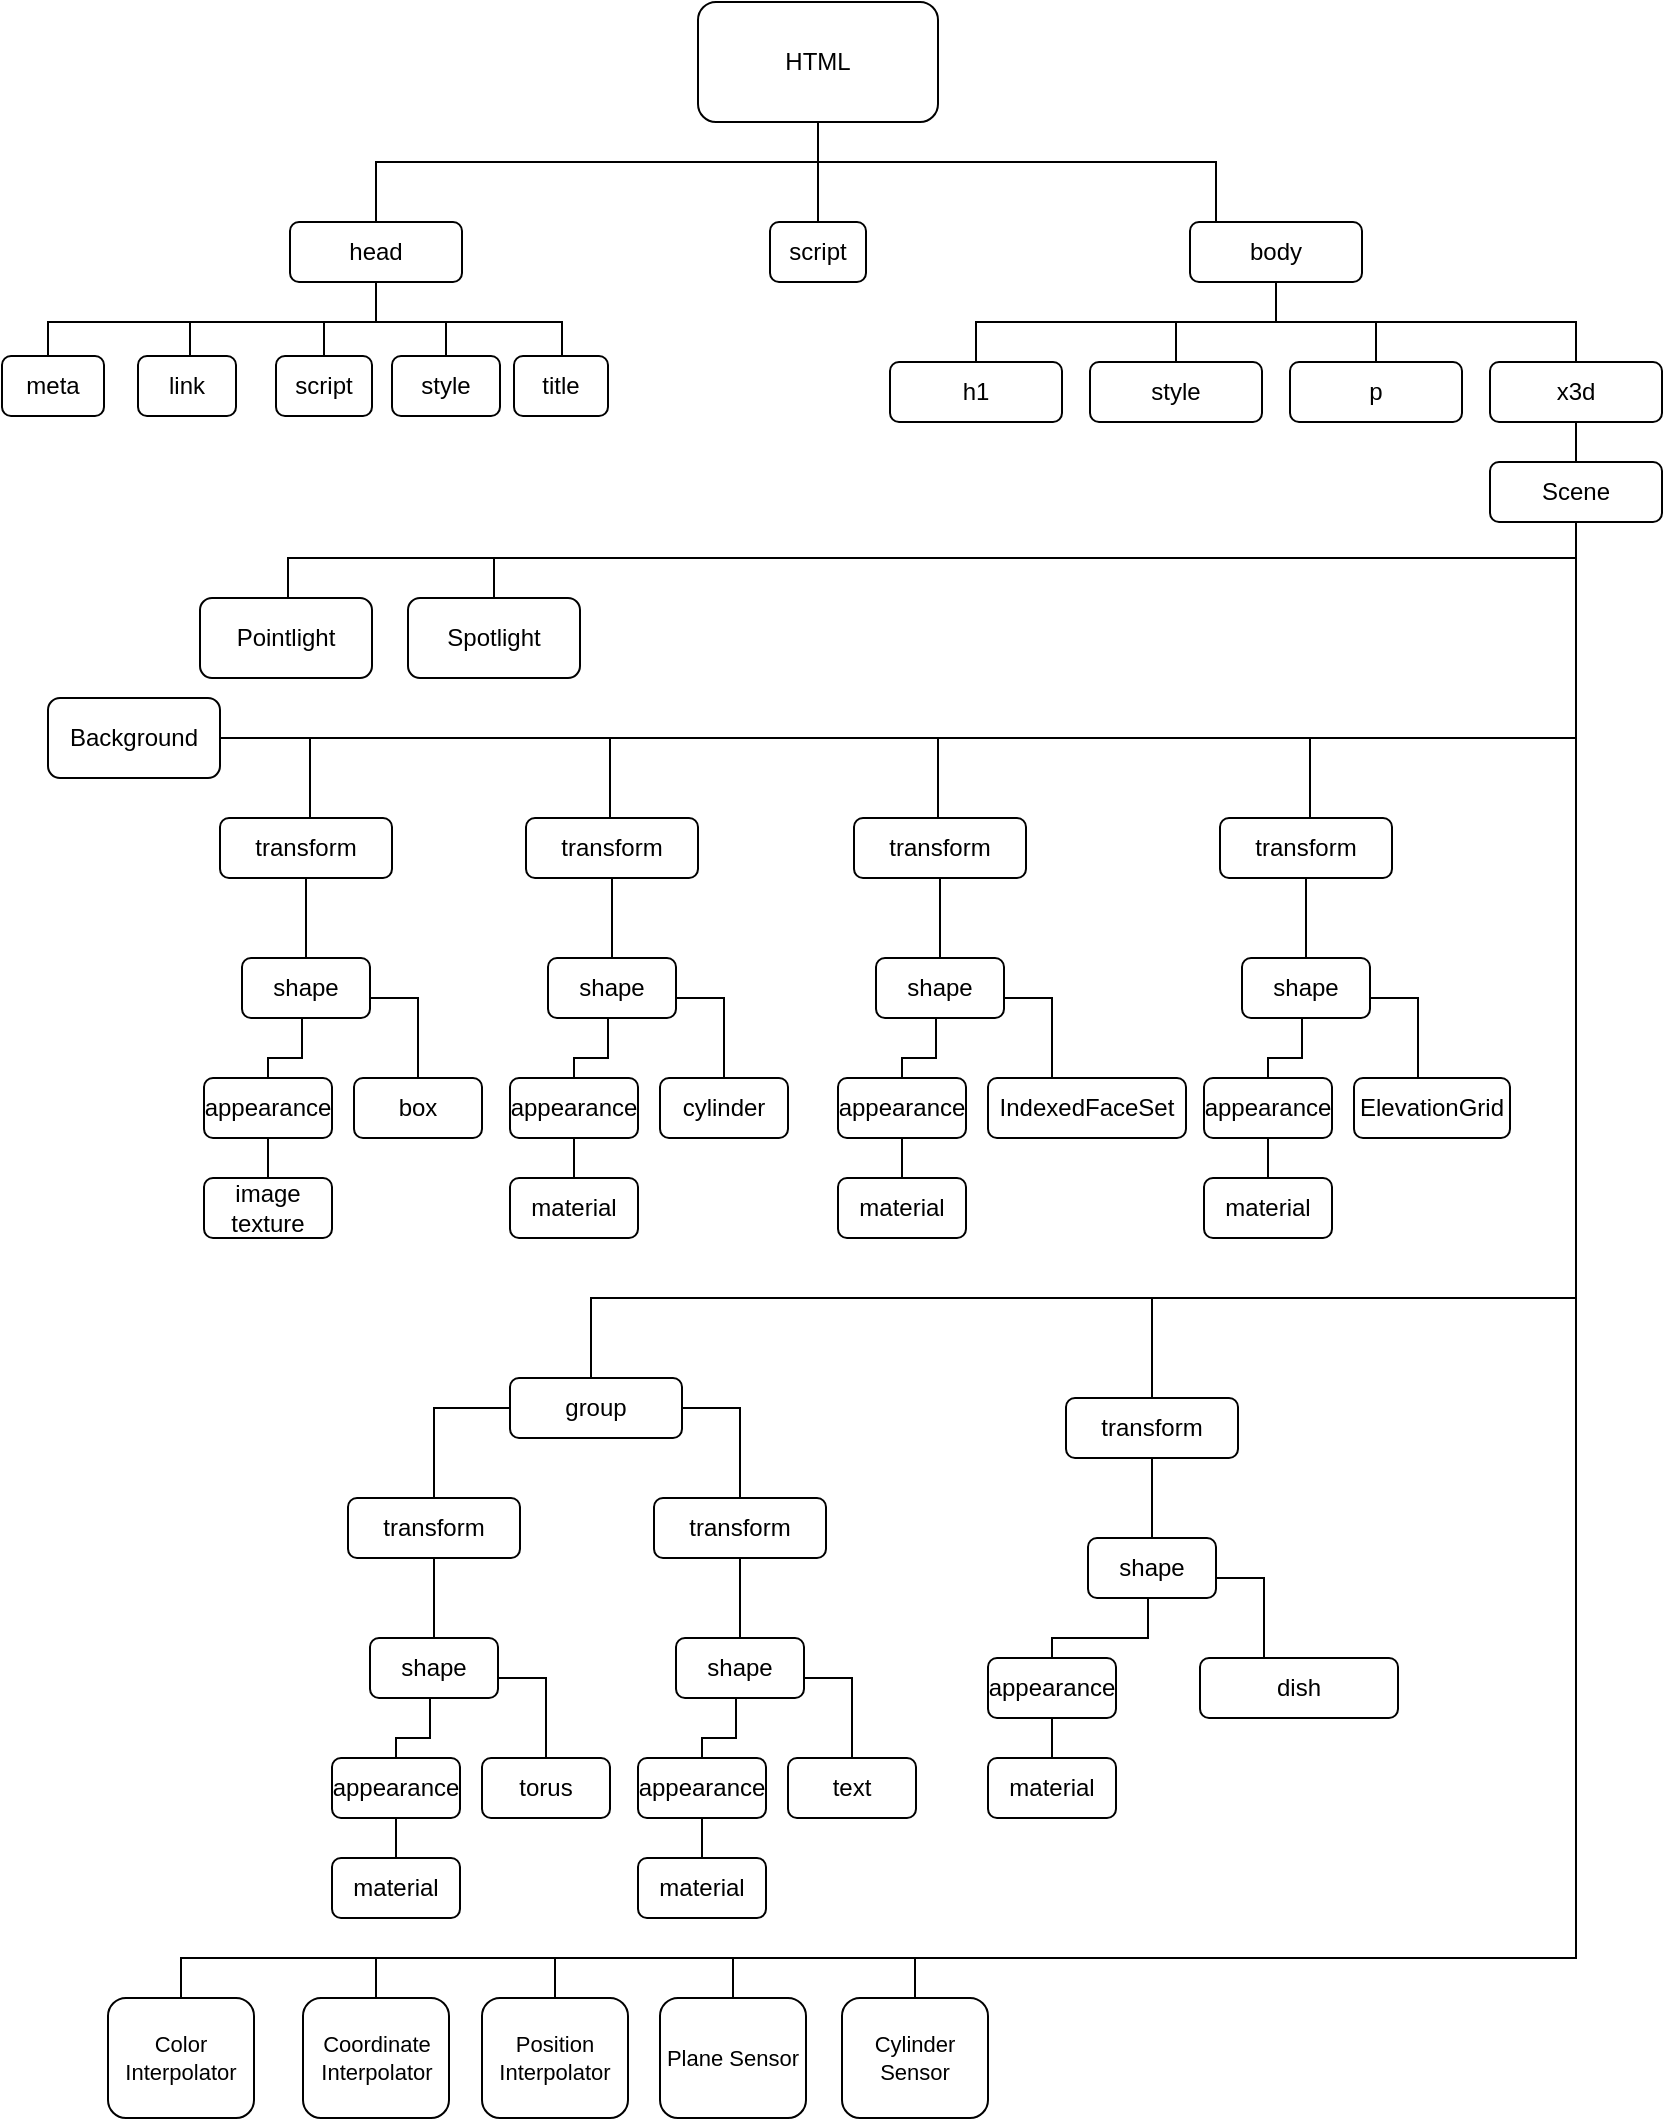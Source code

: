 <mxfile version="21.8.1" type="device">
  <diagram name="Страница — 1" id="6iuGtKcAUv6OEx3ff-Oz">
    <mxGraphModel dx="2080" dy="1888" grid="1" gridSize="10" guides="1" tooltips="1" connect="1" arrows="1" fold="1" page="1" pageScale="1" pageWidth="827" pageHeight="1169" math="0" shadow="0">
      <root>
        <mxCell id="0" />
        <mxCell id="1" parent="0" />
        <mxCell id="pSPw-QTGQI8KGN8gAAyq-17" style="edgeStyle=orthogonalEdgeStyle;rounded=0;orthogonalLoop=1;jettySize=auto;html=1;entryX=0.5;entryY=0;entryDx=0;entryDy=0;endArrow=none;endFill=0;" parent="1" source="pSPw-QTGQI8KGN8gAAyq-1" target="pSPw-QTGQI8KGN8gAAyq-5" edge="1">
          <mxGeometry relative="1" as="geometry">
            <Array as="points">
              <mxPoint x="405" y="-28" />
              <mxPoint x="184" y="-28" />
            </Array>
          </mxGeometry>
        </mxCell>
        <mxCell id="pSPw-QTGQI8KGN8gAAyq-19" style="edgeStyle=orthogonalEdgeStyle;rounded=0;orthogonalLoop=1;jettySize=auto;html=1;endArrow=none;endFill=0;" parent="1" source="pSPw-QTGQI8KGN8gAAyq-1" target="pSPw-QTGQI8KGN8gAAyq-6" edge="1">
          <mxGeometry relative="1" as="geometry">
            <Array as="points">
              <mxPoint x="405" y="-28" />
              <mxPoint x="604" y="-28" />
            </Array>
          </mxGeometry>
        </mxCell>
        <mxCell id="pSPw-QTGQI8KGN8gAAyq-1" value="HTML" style="rounded=1;whiteSpace=wrap;html=1;" parent="1" vertex="1">
          <mxGeometry x="345" y="-108" width="120" height="60" as="geometry" />
        </mxCell>
        <mxCell id="L6Qv9vJODIxAby1nLslO-9" value="" style="edgeStyle=orthogonalEdgeStyle;shape=connector;rounded=0;orthogonalLoop=1;jettySize=auto;html=1;labelBackgroundColor=default;strokeColor=default;align=center;verticalAlign=middle;fontFamily=Helvetica;fontSize=11;fontColor=default;endArrow=none;endFill=0;" edge="1" parent="1" source="pSPw-QTGQI8KGN8gAAyq-3" target="pSPw-QTGQI8KGN8gAAyq-5">
          <mxGeometry relative="1" as="geometry">
            <Array as="points">
              <mxPoint x="219" y="52" />
              <mxPoint x="184" y="52" />
            </Array>
          </mxGeometry>
        </mxCell>
        <mxCell id="pSPw-QTGQI8KGN8gAAyq-3" value="style" style="rounded=1;whiteSpace=wrap;html=1;" parent="1" vertex="1">
          <mxGeometry x="192" y="69" width="54" height="30" as="geometry" />
        </mxCell>
        <mxCell id="pSPw-QTGQI8KGN8gAAyq-20" style="edgeStyle=orthogonalEdgeStyle;rounded=0;orthogonalLoop=1;jettySize=auto;html=1;entryX=0.5;entryY=0;entryDx=0;entryDy=0;strokeColor=default;endArrow=none;endFill=0;" parent="1" source="pSPw-QTGQI8KGN8gAAyq-5" target="pSPw-QTGQI8KGN8gAAyq-7" edge="1">
          <mxGeometry relative="1" as="geometry">
            <Array as="points">
              <mxPoint x="184" y="52" />
              <mxPoint x="20" y="52" />
              <mxPoint x="20" y="69" />
            </Array>
          </mxGeometry>
        </mxCell>
        <mxCell id="pSPw-QTGQI8KGN8gAAyq-22" style="edgeStyle=orthogonalEdgeStyle;rounded=0;orthogonalLoop=1;jettySize=auto;html=1;entryX=0.5;entryY=0;entryDx=0;entryDy=0;endArrow=none;endFill=0;" parent="1" source="pSPw-QTGQI8KGN8gAAyq-5" target="pSPw-QTGQI8KGN8gAAyq-9" edge="1">
          <mxGeometry relative="1" as="geometry">
            <Array as="points">
              <mxPoint x="184" y="52" />
              <mxPoint x="158" y="52" />
            </Array>
          </mxGeometry>
        </mxCell>
        <mxCell id="pSPw-QTGQI8KGN8gAAyq-24" style="edgeStyle=orthogonalEdgeStyle;rounded=0;orthogonalLoop=1;jettySize=auto;html=1;endArrow=none;endFill=0;" parent="1" source="pSPw-QTGQI8KGN8gAAyq-5" target="pSPw-QTGQI8KGN8gAAyq-10" edge="1">
          <mxGeometry relative="1" as="geometry">
            <Array as="points">
              <mxPoint x="184" y="52" />
              <mxPoint x="277" y="52" />
            </Array>
          </mxGeometry>
        </mxCell>
        <mxCell id="pSPw-QTGQI8KGN8gAAyq-5" value="head" style="rounded=1;whiteSpace=wrap;html=1;" parent="1" vertex="1">
          <mxGeometry x="141" y="2" width="86" height="30" as="geometry" />
        </mxCell>
        <mxCell id="pSPw-QTGQI8KGN8gAAyq-27" style="edgeStyle=orthogonalEdgeStyle;rounded=0;orthogonalLoop=1;jettySize=auto;html=1;entryX=0.5;entryY=0;entryDx=0;entryDy=0;endArrow=none;endFill=0;exitX=0.5;exitY=1;exitDx=0;exitDy=0;" parent="1" source="pSPw-QTGQI8KGN8gAAyq-6" target="pSPw-QTGQI8KGN8gAAyq-12" edge="1">
          <mxGeometry relative="1" as="geometry">
            <Array as="points">
              <mxPoint x="634" y="52" />
              <mxPoint x="484" y="52" />
            </Array>
          </mxGeometry>
        </mxCell>
        <mxCell id="pSPw-QTGQI8KGN8gAAyq-28" style="edgeStyle=orthogonalEdgeStyle;rounded=0;orthogonalLoop=1;jettySize=auto;html=1;entryX=0.5;entryY=0;entryDx=0;entryDy=0;endArrow=none;endFill=0;" parent="1" source="pSPw-QTGQI8KGN8gAAyq-6" target="pSPw-QTGQI8KGN8gAAyq-13" edge="1">
          <mxGeometry relative="1" as="geometry" />
        </mxCell>
        <mxCell id="pSPw-QTGQI8KGN8gAAyq-29" style="edgeStyle=orthogonalEdgeStyle;rounded=0;orthogonalLoop=1;jettySize=auto;html=1;entryX=0.5;entryY=0;entryDx=0;entryDy=0;endArrow=none;endFill=0;exitX=0.5;exitY=1;exitDx=0;exitDy=0;" parent="1" source="pSPw-QTGQI8KGN8gAAyq-6" target="pSPw-QTGQI8KGN8gAAyq-15" edge="1">
          <mxGeometry relative="1" as="geometry">
            <Array as="points">
              <mxPoint x="634" y="52" />
              <mxPoint x="784" y="52" />
            </Array>
          </mxGeometry>
        </mxCell>
        <mxCell id="pSPw-QTGQI8KGN8gAAyq-30" style="edgeStyle=orthogonalEdgeStyle;rounded=0;orthogonalLoop=1;jettySize=auto;html=1;entryX=0.5;entryY=0;entryDx=0;entryDy=0;endArrow=none;endFill=0;" parent="1" source="pSPw-QTGQI8KGN8gAAyq-6" target="pSPw-QTGQI8KGN8gAAyq-14" edge="1">
          <mxGeometry relative="1" as="geometry" />
        </mxCell>
        <mxCell id="pSPw-QTGQI8KGN8gAAyq-6" value="body" style="rounded=1;whiteSpace=wrap;html=1;" parent="1" vertex="1">
          <mxGeometry x="591" y="2" width="86" height="30" as="geometry" />
        </mxCell>
        <mxCell id="pSPw-QTGQI8KGN8gAAyq-7" value="meta" style="rounded=1;whiteSpace=wrap;html=1;" parent="1" vertex="1">
          <mxGeometry x="-3" y="69" width="51" height="30" as="geometry" />
        </mxCell>
        <mxCell id="pSPw-QTGQI8KGN8gAAyq-8" value="link" style="rounded=1;whiteSpace=wrap;html=1;" parent="1" vertex="1">
          <mxGeometry x="65" y="69" width="49" height="30" as="geometry" />
        </mxCell>
        <mxCell id="pSPw-QTGQI8KGN8gAAyq-9" value="script" style="rounded=1;whiteSpace=wrap;html=1;" parent="1" vertex="1">
          <mxGeometry x="134" y="69" width="48" height="30" as="geometry" />
        </mxCell>
        <mxCell id="pSPw-QTGQI8KGN8gAAyq-10" value="title" style="rounded=1;whiteSpace=wrap;html=1;" parent="1" vertex="1">
          <mxGeometry x="253" y="69" width="47" height="30" as="geometry" />
        </mxCell>
        <mxCell id="pSPw-QTGQI8KGN8gAAyq-12" value="h1" style="rounded=1;whiteSpace=wrap;html=1;" parent="1" vertex="1">
          <mxGeometry x="441" y="72" width="86" height="30" as="geometry" />
        </mxCell>
        <mxCell id="pSPw-QTGQI8KGN8gAAyq-13" value="style" style="rounded=1;whiteSpace=wrap;html=1;" parent="1" vertex="1">
          <mxGeometry x="541" y="72" width="86" height="30" as="geometry" />
        </mxCell>
        <mxCell id="pSPw-QTGQI8KGN8gAAyq-14" value="p" style="rounded=1;whiteSpace=wrap;html=1;" parent="1" vertex="1">
          <mxGeometry x="641" y="72" width="86" height="30" as="geometry" />
        </mxCell>
        <mxCell id="pSPw-QTGQI8KGN8gAAyq-111" value="" style="edgeStyle=orthogonalEdgeStyle;rounded=0;orthogonalLoop=1;jettySize=auto;html=1;endArrow=none;endFill=0;" parent="1" source="pSPw-QTGQI8KGN8gAAyq-15" target="pSPw-QTGQI8KGN8gAAyq-31" edge="1">
          <mxGeometry relative="1" as="geometry" />
        </mxCell>
        <mxCell id="pSPw-QTGQI8KGN8gAAyq-15" value="x3d" style="rounded=1;whiteSpace=wrap;html=1;" parent="1" vertex="1">
          <mxGeometry x="741" y="72" width="86" height="30" as="geometry" />
        </mxCell>
        <mxCell id="pSPw-QTGQI8KGN8gAAyq-32" style="edgeStyle=orthogonalEdgeStyle;rounded=0;orthogonalLoop=1;jettySize=auto;html=1;endArrow=none;endFill=0;" parent="1" edge="1">
          <mxGeometry relative="1" as="geometry">
            <mxPoint x="784" y="613" as="targetPoint" />
            <mxPoint x="784" y="150.97" as="sourcePoint" />
            <Array as="points">
              <mxPoint x="784" y="599" />
            </Array>
          </mxGeometry>
        </mxCell>
        <mxCell id="pSPw-QTGQI8KGN8gAAyq-35" style="edgeStyle=orthogonalEdgeStyle;rounded=0;orthogonalLoop=1;jettySize=auto;html=1;entryX=1;entryY=0.5;entryDx=0;entryDy=0;endArrow=none;endFill=0;" parent="1" target="pSPw-QTGQI8KGN8gAAyq-34" edge="1">
          <mxGeometry relative="1" as="geometry">
            <mxPoint x="126.0" y="320" as="targetPoint" />
            <mxPoint x="784" y="259" as="sourcePoint" />
            <Array as="points">
              <mxPoint x="106" y="260" />
            </Array>
          </mxGeometry>
        </mxCell>
        <mxCell id="L6Qv9vJODIxAby1nLslO-39" style="edgeStyle=orthogonalEdgeStyle;shape=connector;rounded=0;orthogonalLoop=1;jettySize=auto;html=1;labelBackgroundColor=default;strokeColor=default;align=center;verticalAlign=middle;fontFamily=Helvetica;fontSize=11;fontColor=default;endArrow=none;endFill=0;entryX=0.5;entryY=0;entryDx=0;entryDy=0;" edge="1" parent="1" source="pSPw-QTGQI8KGN8gAAyq-31" target="L6Qv9vJODIxAby1nLslO-36">
          <mxGeometry relative="1" as="geometry">
            <Array as="points">
              <mxPoint x="784" y="870" />
              <mxPoint x="87" y="870" />
            </Array>
          </mxGeometry>
        </mxCell>
        <mxCell id="pSPw-QTGQI8KGN8gAAyq-31" value="Scene" style="rounded=1;whiteSpace=wrap;html=1;" parent="1" vertex="1">
          <mxGeometry x="741" y="122" width="86" height="30" as="geometry" />
        </mxCell>
        <mxCell id="pSPw-QTGQI8KGN8gAAyq-34" value="Background" style="rounded=1;whiteSpace=wrap;html=1;" parent="1" vertex="1">
          <mxGeometry x="20" y="240" width="86" height="40" as="geometry" />
        </mxCell>
        <mxCell id="pSPw-QTGQI8KGN8gAAyq-42" value="transform" style="rounded=1;whiteSpace=wrap;html=1;" parent="1" vertex="1">
          <mxGeometry x="106" y="300" width="86" height="30" as="geometry" />
        </mxCell>
        <mxCell id="pSPw-QTGQI8KGN8gAAyq-91" style="edgeStyle=orthogonalEdgeStyle;rounded=0;orthogonalLoop=1;jettySize=auto;html=1;endArrow=none;endFill=0;" parent="1" source="pSPw-QTGQI8KGN8gAAyq-45" target="pSPw-QTGQI8KGN8gAAyq-72" edge="1">
          <mxGeometry relative="1" as="geometry" />
        </mxCell>
        <mxCell id="pSPw-QTGQI8KGN8gAAyq-45" value="transform" style="rounded=1;whiteSpace=wrap;html=1;" parent="1" vertex="1">
          <mxGeometry x="259" y="300" width="86" height="30" as="geometry" />
        </mxCell>
        <mxCell id="pSPw-QTGQI8KGN8gAAyq-55" style="edgeStyle=orthogonalEdgeStyle;rounded=0;orthogonalLoop=1;jettySize=auto;html=1;endArrow=none;endFill=0;" parent="1" source="pSPw-QTGQI8KGN8gAAyq-51" target="pSPw-QTGQI8KGN8gAAyq-42" edge="1">
          <mxGeometry relative="1" as="geometry" />
        </mxCell>
        <mxCell id="pSPw-QTGQI8KGN8gAAyq-65" style="edgeStyle=orthogonalEdgeStyle;rounded=0;orthogonalLoop=1;jettySize=auto;html=1;exitX=0.5;exitY=1;exitDx=0;exitDy=0;entryX=0.5;entryY=0;entryDx=0;entryDy=0;endArrow=none;endFill=0;" parent="1" source="pSPw-QTGQI8KGN8gAAyq-51" target="pSPw-QTGQI8KGN8gAAyq-60" edge="1">
          <mxGeometry relative="1" as="geometry">
            <Array as="points">
              <mxPoint x="147" y="400" />
              <mxPoint x="147" y="420" />
            </Array>
          </mxGeometry>
        </mxCell>
        <mxCell id="pSPw-QTGQI8KGN8gAAyq-69" style="edgeStyle=orthogonalEdgeStyle;rounded=0;orthogonalLoop=1;jettySize=auto;html=1;entryX=0.5;entryY=0;entryDx=0;entryDy=0;endArrow=none;endFill=0;" parent="1" source="pSPw-QTGQI8KGN8gAAyq-51" target="pSPw-QTGQI8KGN8gAAyq-66" edge="1">
          <mxGeometry relative="1" as="geometry">
            <Array as="points">
              <mxPoint x="205" y="390" />
            </Array>
          </mxGeometry>
        </mxCell>
        <mxCell id="pSPw-QTGQI8KGN8gAAyq-51" value="shape" style="rounded=1;whiteSpace=wrap;html=1;" parent="1" vertex="1">
          <mxGeometry x="117" y="370" width="64" height="30" as="geometry" />
        </mxCell>
        <mxCell id="pSPw-QTGQI8KGN8gAAyq-62" value="" style="edgeStyle=orthogonalEdgeStyle;rounded=0;orthogonalLoop=1;jettySize=auto;html=1;endArrow=none;endFill=0;" parent="1" source="pSPw-QTGQI8KGN8gAAyq-60" target="pSPw-QTGQI8KGN8gAAyq-61" edge="1">
          <mxGeometry relative="1" as="geometry" />
        </mxCell>
        <mxCell id="pSPw-QTGQI8KGN8gAAyq-60" value="appearance" style="rounded=1;whiteSpace=wrap;html=1;" parent="1" vertex="1">
          <mxGeometry x="98" y="430" width="64" height="30" as="geometry" />
        </mxCell>
        <mxCell id="pSPw-QTGQI8KGN8gAAyq-61" value="image&lt;br&gt;texture" style="rounded=1;whiteSpace=wrap;html=1;" parent="1" vertex="1">
          <mxGeometry x="98" y="480" width="64" height="30" as="geometry" />
        </mxCell>
        <mxCell id="pSPw-QTGQI8KGN8gAAyq-66" value="box" style="rounded=1;whiteSpace=wrap;html=1;" parent="1" vertex="1">
          <mxGeometry x="173" y="430" width="64" height="30" as="geometry" />
        </mxCell>
        <mxCell id="pSPw-QTGQI8KGN8gAAyq-70" style="edgeStyle=orthogonalEdgeStyle;rounded=0;orthogonalLoop=1;jettySize=auto;html=1;exitX=0.5;exitY=1;exitDx=0;exitDy=0;entryX=0.5;entryY=0;entryDx=0;entryDy=0;endArrow=none;endFill=0;" parent="1" source="pSPw-QTGQI8KGN8gAAyq-72" target="pSPw-QTGQI8KGN8gAAyq-74" edge="1">
          <mxGeometry relative="1" as="geometry">
            <Array as="points">
              <mxPoint x="300" y="400" />
              <mxPoint x="300" y="420" />
            </Array>
          </mxGeometry>
        </mxCell>
        <mxCell id="pSPw-QTGQI8KGN8gAAyq-71" style="edgeStyle=orthogonalEdgeStyle;rounded=0;orthogonalLoop=1;jettySize=auto;html=1;entryX=0.5;entryY=0;entryDx=0;entryDy=0;endArrow=none;endFill=0;" parent="1" source="pSPw-QTGQI8KGN8gAAyq-72" target="pSPw-QTGQI8KGN8gAAyq-76" edge="1">
          <mxGeometry relative="1" as="geometry">
            <Array as="points">
              <mxPoint x="358" y="390" />
            </Array>
          </mxGeometry>
        </mxCell>
        <mxCell id="pSPw-QTGQI8KGN8gAAyq-72" value="shape" style="rounded=1;whiteSpace=wrap;html=1;" parent="1" vertex="1">
          <mxGeometry x="270" y="370" width="64" height="30" as="geometry" />
        </mxCell>
        <mxCell id="pSPw-QTGQI8KGN8gAAyq-73" value="" style="edgeStyle=orthogonalEdgeStyle;rounded=0;orthogonalLoop=1;jettySize=auto;html=1;endArrow=none;endFill=0;" parent="1" source="pSPw-QTGQI8KGN8gAAyq-74" target="pSPw-QTGQI8KGN8gAAyq-75" edge="1">
          <mxGeometry relative="1" as="geometry" />
        </mxCell>
        <mxCell id="pSPw-QTGQI8KGN8gAAyq-74" value="appearance" style="rounded=1;whiteSpace=wrap;html=1;" parent="1" vertex="1">
          <mxGeometry x="251" y="430" width="64" height="30" as="geometry" />
        </mxCell>
        <mxCell id="pSPw-QTGQI8KGN8gAAyq-75" value="material" style="rounded=1;whiteSpace=wrap;html=1;" parent="1" vertex="1">
          <mxGeometry x="251" y="480" width="64" height="30" as="geometry" />
        </mxCell>
        <mxCell id="pSPw-QTGQI8KGN8gAAyq-76" value="cylinder" style="rounded=1;whiteSpace=wrap;html=1;" parent="1" vertex="1">
          <mxGeometry x="326" y="430" width="64" height="30" as="geometry" />
        </mxCell>
        <mxCell id="pSPw-QTGQI8KGN8gAAyq-84" style="edgeStyle=orthogonalEdgeStyle;rounded=0;orthogonalLoop=1;jettySize=auto;html=1;exitX=0.5;exitY=1;exitDx=0;exitDy=0;entryX=0.5;entryY=0;entryDx=0;entryDy=0;endArrow=none;endFill=0;" parent="1" source="pSPw-QTGQI8KGN8gAAyq-86" target="pSPw-QTGQI8KGN8gAAyq-88" edge="1">
          <mxGeometry relative="1" as="geometry">
            <Array as="points">
              <mxPoint x="647" y="400" />
              <mxPoint x="647" y="420" />
            </Array>
          </mxGeometry>
        </mxCell>
        <mxCell id="pSPw-QTGQI8KGN8gAAyq-85" style="edgeStyle=orthogonalEdgeStyle;rounded=0;orthogonalLoop=1;jettySize=auto;html=1;entryX=0.5;entryY=0;entryDx=0;entryDy=0;endArrow=none;endFill=0;" parent="1" source="pSPw-QTGQI8KGN8gAAyq-86" target="pSPw-QTGQI8KGN8gAAyq-90" edge="1">
          <mxGeometry relative="1" as="geometry">
            <Array as="points">
              <mxPoint x="705" y="390" />
            </Array>
          </mxGeometry>
        </mxCell>
        <mxCell id="pSPw-QTGQI8KGN8gAAyq-86" value="shape" style="rounded=1;whiteSpace=wrap;html=1;" parent="1" vertex="1">
          <mxGeometry x="617" y="370" width="64" height="30" as="geometry" />
        </mxCell>
        <mxCell id="pSPw-QTGQI8KGN8gAAyq-87" value="" style="edgeStyle=orthogonalEdgeStyle;rounded=0;orthogonalLoop=1;jettySize=auto;html=1;endArrow=none;endFill=0;" parent="1" source="pSPw-QTGQI8KGN8gAAyq-88" target="pSPw-QTGQI8KGN8gAAyq-89" edge="1">
          <mxGeometry relative="1" as="geometry" />
        </mxCell>
        <mxCell id="pSPw-QTGQI8KGN8gAAyq-88" value="appearance" style="rounded=1;whiteSpace=wrap;html=1;" parent="1" vertex="1">
          <mxGeometry x="598" y="430" width="64" height="30" as="geometry" />
        </mxCell>
        <mxCell id="pSPw-QTGQI8KGN8gAAyq-89" value="material" style="rounded=1;whiteSpace=wrap;html=1;" parent="1" vertex="1">
          <mxGeometry x="598" y="480" width="64" height="30" as="geometry" />
        </mxCell>
        <mxCell id="pSPw-QTGQI8KGN8gAAyq-90" value="ElevationGrid" style="rounded=1;whiteSpace=wrap;html=1;" parent="1" vertex="1">
          <mxGeometry x="673" y="430" width="78" height="30" as="geometry" />
        </mxCell>
        <mxCell id="pSPw-QTGQI8KGN8gAAyq-94" style="edgeStyle=orthogonalEdgeStyle;rounded=0;orthogonalLoop=1;jettySize=auto;html=1;endArrow=none;endFill=0;" parent="1" edge="1">
          <mxGeometry relative="1" as="geometry">
            <mxPoint x="303" y="260" as="targetPoint" />
            <mxPoint x="301" y="300" as="sourcePoint" />
            <Array as="points">
              <mxPoint x="301" y="260" />
            </Array>
          </mxGeometry>
        </mxCell>
        <mxCell id="pSPw-QTGQI8KGN8gAAyq-96" style="edgeStyle=orthogonalEdgeStyle;rounded=0;orthogonalLoop=1;jettySize=auto;html=1;endArrow=none;endFill=0;" parent="1" edge="1">
          <mxGeometry relative="1" as="geometry">
            <mxPoint x="153" y="260" as="targetPoint" />
            <mxPoint x="151" y="300" as="sourcePoint" />
            <Array as="points">
              <mxPoint x="151" y="260" />
            </Array>
          </mxGeometry>
        </mxCell>
        <mxCell id="pSPw-QTGQI8KGN8gAAyq-108" style="edgeStyle=orthogonalEdgeStyle;rounded=0;orthogonalLoop=1;jettySize=auto;html=1;entryX=0.5;entryY=0;entryDx=0;entryDy=0;endArrow=none;endFill=0;" parent="1" source="pSPw-QTGQI8KGN8gAAyq-97" target="pSPw-QTGQI8KGN8gAAyq-100" edge="1">
          <mxGeometry relative="1" as="geometry" />
        </mxCell>
        <mxCell id="pSPw-QTGQI8KGN8gAAyq-97" value="transform" style="rounded=1;whiteSpace=wrap;html=1;" parent="1" vertex="1">
          <mxGeometry x="423" y="300" width="86" height="30" as="geometry" />
        </mxCell>
        <mxCell id="pSPw-QTGQI8KGN8gAAyq-98" style="edgeStyle=orthogonalEdgeStyle;rounded=0;orthogonalLoop=1;jettySize=auto;html=1;exitX=0.5;exitY=1;exitDx=0;exitDy=0;entryX=0.5;entryY=0;entryDx=0;entryDy=0;endArrow=none;endFill=0;" parent="1" source="pSPw-QTGQI8KGN8gAAyq-100" target="pSPw-QTGQI8KGN8gAAyq-102" edge="1">
          <mxGeometry relative="1" as="geometry">
            <Array as="points">
              <mxPoint x="464" y="400" />
              <mxPoint x="464" y="420" />
            </Array>
          </mxGeometry>
        </mxCell>
        <mxCell id="pSPw-QTGQI8KGN8gAAyq-99" style="edgeStyle=orthogonalEdgeStyle;rounded=0;orthogonalLoop=1;jettySize=auto;html=1;entryX=0.5;entryY=0;entryDx=0;entryDy=0;endArrow=none;endFill=0;" parent="1" source="pSPw-QTGQI8KGN8gAAyq-100" target="pSPw-QTGQI8KGN8gAAyq-104" edge="1">
          <mxGeometry relative="1" as="geometry">
            <Array as="points">
              <mxPoint x="522" y="390" />
            </Array>
          </mxGeometry>
        </mxCell>
        <mxCell id="pSPw-QTGQI8KGN8gAAyq-100" value="shape" style="rounded=1;whiteSpace=wrap;html=1;" parent="1" vertex="1">
          <mxGeometry x="434" y="370" width="64" height="30" as="geometry" />
        </mxCell>
        <mxCell id="pSPw-QTGQI8KGN8gAAyq-101" value="" style="edgeStyle=orthogonalEdgeStyle;rounded=0;orthogonalLoop=1;jettySize=auto;html=1;endArrow=none;endFill=0;" parent="1" source="pSPw-QTGQI8KGN8gAAyq-102" target="pSPw-QTGQI8KGN8gAAyq-103" edge="1">
          <mxGeometry relative="1" as="geometry" />
        </mxCell>
        <mxCell id="pSPw-QTGQI8KGN8gAAyq-102" value="appearance" style="rounded=1;whiteSpace=wrap;html=1;" parent="1" vertex="1">
          <mxGeometry x="415" y="430" width="64" height="30" as="geometry" />
        </mxCell>
        <mxCell id="pSPw-QTGQI8KGN8gAAyq-103" value="material" style="rounded=1;whiteSpace=wrap;html=1;" parent="1" vertex="1">
          <mxGeometry x="415" y="480" width="64" height="30" as="geometry" />
        </mxCell>
        <mxCell id="pSPw-QTGQI8KGN8gAAyq-104" value="IndexedFaceSet" style="rounded=1;whiteSpace=wrap;html=1;" parent="1" vertex="1">
          <mxGeometry x="490" y="430" width="99" height="30" as="geometry" />
        </mxCell>
        <mxCell id="pSPw-QTGQI8KGN8gAAyq-109" style="edgeStyle=orthogonalEdgeStyle;rounded=0;orthogonalLoop=1;jettySize=auto;html=1;entryX=0.5;entryY=0;entryDx=0;entryDy=0;endArrow=none;endFill=0;" parent="1" source="pSPw-QTGQI8KGN8gAAyq-105" target="pSPw-QTGQI8KGN8gAAyq-86" edge="1">
          <mxGeometry relative="1" as="geometry" />
        </mxCell>
        <mxCell id="pSPw-QTGQI8KGN8gAAyq-105" value="transform" style="rounded=1;whiteSpace=wrap;html=1;" parent="1" vertex="1">
          <mxGeometry x="606" y="300" width="86" height="30" as="geometry" />
        </mxCell>
        <mxCell id="pSPw-QTGQI8KGN8gAAyq-106" style="edgeStyle=orthogonalEdgeStyle;rounded=0;orthogonalLoop=1;jettySize=auto;html=1;endArrow=none;endFill=0;" parent="1" edge="1">
          <mxGeometry relative="1" as="geometry">
            <mxPoint x="467" y="260" as="targetPoint" />
            <mxPoint x="465" y="300" as="sourcePoint" />
            <Array as="points">
              <mxPoint x="465" y="260" />
            </Array>
          </mxGeometry>
        </mxCell>
        <mxCell id="pSPw-QTGQI8KGN8gAAyq-107" style="edgeStyle=orthogonalEdgeStyle;rounded=0;orthogonalLoop=1;jettySize=auto;html=1;endArrow=none;endFill=0;" parent="1" edge="1">
          <mxGeometry relative="1" as="geometry">
            <mxPoint x="653" y="260" as="targetPoint" />
            <mxPoint x="651" y="300" as="sourcePoint" />
            <Array as="points">
              <mxPoint x="651" y="260" />
            </Array>
          </mxGeometry>
        </mxCell>
        <mxCell id="pSPw-QTGQI8KGN8gAAyq-112" style="edgeStyle=orthogonalEdgeStyle;rounded=0;orthogonalLoop=1;jettySize=auto;html=1;entryX=0.5;entryY=0;entryDx=0;entryDy=0;endArrow=none;endFill=0;exitX=0.5;exitY=1;exitDx=0;exitDy=0;" parent="1" edge="1" source="pSPw-QTGQI8KGN8gAAyq-31">
          <mxGeometry relative="1" as="geometry">
            <mxPoint x="291.5" y="580" as="targetPoint" />
            <mxPoint x="787.5" y="530" as="sourcePoint" />
            <Array as="points">
              <mxPoint x="784" y="540" />
              <mxPoint x="292" y="540" />
            </Array>
          </mxGeometry>
        </mxCell>
        <mxCell id="pSPw-QTGQI8KGN8gAAyq-113" value="transform" style="rounded=1;whiteSpace=wrap;html=1;" parent="1" vertex="1">
          <mxGeometry x="170" y="640" width="86" height="30" as="geometry" />
        </mxCell>
        <mxCell id="pSPw-QTGQI8KGN8gAAyq-114" style="edgeStyle=orthogonalEdgeStyle;rounded=0;orthogonalLoop=1;jettySize=auto;html=1;endArrow=none;endFill=0;" parent="1" source="pSPw-QTGQI8KGN8gAAyq-115" target="pSPw-QTGQI8KGN8gAAyq-126" edge="1">
          <mxGeometry relative="1" as="geometry" />
        </mxCell>
        <mxCell id="pSPw-QTGQI8KGN8gAAyq-115" value="transform" style="rounded=1;whiteSpace=wrap;html=1;" parent="1" vertex="1">
          <mxGeometry x="323" y="640" width="86" height="30" as="geometry" />
        </mxCell>
        <mxCell id="pSPw-QTGQI8KGN8gAAyq-116" style="edgeStyle=orthogonalEdgeStyle;rounded=0;orthogonalLoop=1;jettySize=auto;html=1;endArrow=none;endFill=0;" parent="1" source="pSPw-QTGQI8KGN8gAAyq-119" target="pSPw-QTGQI8KGN8gAAyq-113" edge="1">
          <mxGeometry relative="1" as="geometry" />
        </mxCell>
        <mxCell id="pSPw-QTGQI8KGN8gAAyq-117" style="edgeStyle=orthogonalEdgeStyle;rounded=0;orthogonalLoop=1;jettySize=auto;html=1;exitX=0.5;exitY=1;exitDx=0;exitDy=0;entryX=0.5;entryY=0;entryDx=0;entryDy=0;endArrow=none;endFill=0;" parent="1" source="pSPw-QTGQI8KGN8gAAyq-119" target="pSPw-QTGQI8KGN8gAAyq-121" edge="1">
          <mxGeometry relative="1" as="geometry">
            <Array as="points">
              <mxPoint x="211" y="740" />
              <mxPoint x="211" y="760" />
            </Array>
          </mxGeometry>
        </mxCell>
        <mxCell id="pSPw-QTGQI8KGN8gAAyq-118" style="edgeStyle=orthogonalEdgeStyle;rounded=0;orthogonalLoop=1;jettySize=auto;html=1;entryX=0.5;entryY=0;entryDx=0;entryDy=0;endArrow=none;endFill=0;" parent="1" source="pSPw-QTGQI8KGN8gAAyq-119" target="pSPw-QTGQI8KGN8gAAyq-123" edge="1">
          <mxGeometry relative="1" as="geometry">
            <Array as="points">
              <mxPoint x="269" y="730" />
            </Array>
          </mxGeometry>
        </mxCell>
        <mxCell id="pSPw-QTGQI8KGN8gAAyq-119" value="shape" style="rounded=1;whiteSpace=wrap;html=1;" parent="1" vertex="1">
          <mxGeometry x="181" y="710" width="64" height="30" as="geometry" />
        </mxCell>
        <mxCell id="pSPw-QTGQI8KGN8gAAyq-120" value="" style="edgeStyle=orthogonalEdgeStyle;rounded=0;orthogonalLoop=1;jettySize=auto;html=1;endArrow=none;endFill=0;" parent="1" source="pSPw-QTGQI8KGN8gAAyq-121" target="pSPw-QTGQI8KGN8gAAyq-122" edge="1">
          <mxGeometry relative="1" as="geometry" />
        </mxCell>
        <mxCell id="pSPw-QTGQI8KGN8gAAyq-121" value="appearance" style="rounded=1;whiteSpace=wrap;html=1;" parent="1" vertex="1">
          <mxGeometry x="162" y="770" width="64" height="30" as="geometry" />
        </mxCell>
        <mxCell id="pSPw-QTGQI8KGN8gAAyq-122" value="material" style="rounded=1;whiteSpace=wrap;html=1;" parent="1" vertex="1">
          <mxGeometry x="162" y="820" width="64" height="30" as="geometry" />
        </mxCell>
        <mxCell id="pSPw-QTGQI8KGN8gAAyq-123" value="torus" style="rounded=1;whiteSpace=wrap;html=1;" parent="1" vertex="1">
          <mxGeometry x="237" y="770" width="64" height="30" as="geometry" />
        </mxCell>
        <mxCell id="pSPw-QTGQI8KGN8gAAyq-124" style="edgeStyle=orthogonalEdgeStyle;rounded=0;orthogonalLoop=1;jettySize=auto;html=1;exitX=0.5;exitY=1;exitDx=0;exitDy=0;entryX=0.5;entryY=0;entryDx=0;entryDy=0;endArrow=none;endFill=0;" parent="1" source="pSPw-QTGQI8KGN8gAAyq-126" target="pSPw-QTGQI8KGN8gAAyq-128" edge="1">
          <mxGeometry relative="1" as="geometry">
            <Array as="points">
              <mxPoint x="364" y="740" />
              <mxPoint x="364" y="760" />
            </Array>
          </mxGeometry>
        </mxCell>
        <mxCell id="pSPw-QTGQI8KGN8gAAyq-125" style="edgeStyle=orthogonalEdgeStyle;rounded=0;orthogonalLoop=1;jettySize=auto;html=1;entryX=0.5;entryY=0;entryDx=0;entryDy=0;endArrow=none;endFill=0;" parent="1" source="pSPw-QTGQI8KGN8gAAyq-126" target="pSPw-QTGQI8KGN8gAAyq-130" edge="1">
          <mxGeometry relative="1" as="geometry">
            <Array as="points">
              <mxPoint x="422" y="730" />
            </Array>
          </mxGeometry>
        </mxCell>
        <mxCell id="pSPw-QTGQI8KGN8gAAyq-126" value="shape" style="rounded=1;whiteSpace=wrap;html=1;" parent="1" vertex="1">
          <mxGeometry x="334" y="710" width="64" height="30" as="geometry" />
        </mxCell>
        <mxCell id="pSPw-QTGQI8KGN8gAAyq-127" value="" style="edgeStyle=orthogonalEdgeStyle;rounded=0;orthogonalLoop=1;jettySize=auto;html=1;endArrow=none;endFill=0;" parent="1" source="pSPw-QTGQI8KGN8gAAyq-128" target="pSPw-QTGQI8KGN8gAAyq-129" edge="1">
          <mxGeometry relative="1" as="geometry" />
        </mxCell>
        <mxCell id="pSPw-QTGQI8KGN8gAAyq-128" value="appearance" style="rounded=1;whiteSpace=wrap;html=1;" parent="1" vertex="1">
          <mxGeometry x="315" y="770" width="64" height="30" as="geometry" />
        </mxCell>
        <mxCell id="pSPw-QTGQI8KGN8gAAyq-129" value="material" style="rounded=1;whiteSpace=wrap;html=1;" parent="1" vertex="1">
          <mxGeometry x="315" y="820" width="64" height="30" as="geometry" />
        </mxCell>
        <mxCell id="pSPw-QTGQI8KGN8gAAyq-130" value="text" style="rounded=1;whiteSpace=wrap;html=1;" parent="1" vertex="1">
          <mxGeometry x="390" y="770" width="64" height="30" as="geometry" />
        </mxCell>
        <mxCell id="pSPw-QTGQI8KGN8gAAyq-142" style="edgeStyle=orthogonalEdgeStyle;rounded=0;orthogonalLoop=1;jettySize=auto;html=1;entryX=0.5;entryY=0;entryDx=0;entryDy=0;endArrow=none;endFill=0;" parent="1" source="pSPw-QTGQI8KGN8gAAyq-131" target="pSPw-QTGQI8KGN8gAAyq-115" edge="1">
          <mxGeometry relative="1" as="geometry">
            <Array as="points">
              <mxPoint x="366" y="595" />
            </Array>
          </mxGeometry>
        </mxCell>
        <mxCell id="pSPw-QTGQI8KGN8gAAyq-143" style="edgeStyle=orthogonalEdgeStyle;rounded=0;orthogonalLoop=1;jettySize=auto;html=1;entryX=0.5;entryY=0;entryDx=0;entryDy=0;endArrow=none;endFill=0;" parent="1" source="pSPw-QTGQI8KGN8gAAyq-131" target="pSPw-QTGQI8KGN8gAAyq-113" edge="1">
          <mxGeometry relative="1" as="geometry">
            <Array as="points">
              <mxPoint x="213" y="595" />
            </Array>
          </mxGeometry>
        </mxCell>
        <mxCell id="pSPw-QTGQI8KGN8gAAyq-131" value="group" style="rounded=1;whiteSpace=wrap;html=1;" parent="1" vertex="1">
          <mxGeometry x="251" y="580" width="86" height="30" as="geometry" />
        </mxCell>
        <mxCell id="pSPw-QTGQI8KGN8gAAyq-133" style="edgeStyle=orthogonalEdgeStyle;rounded=0;orthogonalLoop=1;jettySize=auto;html=1;entryX=0.5;entryY=0;entryDx=0;entryDy=0;endArrow=none;endFill=0;" parent="1" source="pSPw-QTGQI8KGN8gAAyq-134" target="pSPw-QTGQI8KGN8gAAyq-137" edge="1">
          <mxGeometry relative="1" as="geometry" />
        </mxCell>
        <mxCell id="pSPw-QTGQI8KGN8gAAyq-144" style="edgeStyle=orthogonalEdgeStyle;rounded=0;orthogonalLoop=1;jettySize=auto;html=1;endArrow=none;endFill=0;" parent="1" source="pSPw-QTGQI8KGN8gAAyq-134" edge="1">
          <mxGeometry relative="1" as="geometry">
            <mxPoint x="572" y="540" as="targetPoint" />
          </mxGeometry>
        </mxCell>
        <mxCell id="pSPw-QTGQI8KGN8gAAyq-134" value="transform" style="rounded=1;whiteSpace=wrap;html=1;" parent="1" vertex="1">
          <mxGeometry x="529" y="590" width="86" height="30" as="geometry" />
        </mxCell>
        <mxCell id="pSPw-QTGQI8KGN8gAAyq-135" style="edgeStyle=orthogonalEdgeStyle;rounded=0;orthogonalLoop=1;jettySize=auto;html=1;exitX=0.5;exitY=1;exitDx=0;exitDy=0;entryX=0.5;entryY=0;entryDx=0;entryDy=0;endArrow=none;endFill=0;" parent="1" source="pSPw-QTGQI8KGN8gAAyq-137" target="pSPw-QTGQI8KGN8gAAyq-139" edge="1">
          <mxGeometry relative="1" as="geometry">
            <Array as="points">
              <mxPoint x="570" y="690" />
              <mxPoint x="570" y="710" />
            </Array>
          </mxGeometry>
        </mxCell>
        <mxCell id="pSPw-QTGQI8KGN8gAAyq-136" style="edgeStyle=orthogonalEdgeStyle;rounded=0;orthogonalLoop=1;jettySize=auto;html=1;entryX=0.5;entryY=0;entryDx=0;entryDy=0;endArrow=none;endFill=0;" parent="1" source="pSPw-QTGQI8KGN8gAAyq-137" target="pSPw-QTGQI8KGN8gAAyq-141" edge="1">
          <mxGeometry relative="1" as="geometry">
            <Array as="points">
              <mxPoint x="628" y="680" />
            </Array>
          </mxGeometry>
        </mxCell>
        <mxCell id="pSPw-QTGQI8KGN8gAAyq-137" value="shape" style="rounded=1;whiteSpace=wrap;html=1;" parent="1" vertex="1">
          <mxGeometry x="540" y="660" width="64" height="30" as="geometry" />
        </mxCell>
        <mxCell id="pSPw-QTGQI8KGN8gAAyq-138" value="" style="edgeStyle=orthogonalEdgeStyle;rounded=0;orthogonalLoop=1;jettySize=auto;html=1;endArrow=none;endFill=0;" parent="1" source="pSPw-QTGQI8KGN8gAAyq-139" target="pSPw-QTGQI8KGN8gAAyq-140" edge="1">
          <mxGeometry relative="1" as="geometry" />
        </mxCell>
        <mxCell id="pSPw-QTGQI8KGN8gAAyq-139" value="appearance" style="rounded=1;whiteSpace=wrap;html=1;" parent="1" vertex="1">
          <mxGeometry x="490" y="720" width="64" height="30" as="geometry" />
        </mxCell>
        <mxCell id="pSPw-QTGQI8KGN8gAAyq-140" value="material" style="rounded=1;whiteSpace=wrap;html=1;" parent="1" vertex="1">
          <mxGeometry x="490" y="770" width="64" height="30" as="geometry" />
        </mxCell>
        <mxCell id="pSPw-QTGQI8KGN8gAAyq-141" value="dish" style="rounded=1;whiteSpace=wrap;html=1;" parent="1" vertex="1">
          <mxGeometry x="596" y="720" width="99" height="30" as="geometry" />
        </mxCell>
        <mxCell id="L6Qv9vJODIxAby1nLslO-3" style="edgeStyle=orthogonalEdgeStyle;rounded=0;orthogonalLoop=1;jettySize=auto;html=1;entryX=0.5;entryY=0;entryDx=0;entryDy=0;endArrow=none;endFill=0;" edge="1" parent="1">
          <mxGeometry relative="1" as="geometry">
            <Array as="points">
              <mxPoint x="184" y="49" />
              <mxPoint x="184" y="52" />
              <mxPoint x="91" y="52" />
              <mxPoint x="91" y="69" />
            </Array>
            <mxPoint x="184" y="48" as="sourcePoint" />
            <mxPoint x="100" y="69" as="targetPoint" />
          </mxGeometry>
        </mxCell>
        <mxCell id="L6Qv9vJODIxAby1nLslO-11" style="edgeStyle=orthogonalEdgeStyle;shape=connector;rounded=0;orthogonalLoop=1;jettySize=auto;html=1;labelBackgroundColor=default;strokeColor=default;align=center;verticalAlign=middle;fontFamily=Helvetica;fontSize=11;fontColor=default;endArrow=none;endFill=0;" edge="1" parent="1" source="L6Qv9vJODIxAby1nLslO-10">
          <mxGeometry relative="1" as="geometry">
            <mxPoint x="405" y="-28.793" as="targetPoint" />
          </mxGeometry>
        </mxCell>
        <mxCell id="L6Qv9vJODIxAby1nLslO-10" value="script" style="rounded=1;whiteSpace=wrap;html=1;" vertex="1" parent="1">
          <mxGeometry x="381" y="2" width="48" height="30" as="geometry" />
        </mxCell>
        <mxCell id="L6Qv9vJODIxAby1nLslO-36" value="Color Interpolator" style="rounded=1;whiteSpace=wrap;html=1;fontFamily=Helvetica;fontSize=11;fontColor=default;" vertex="1" parent="1">
          <mxGeometry x="50" y="890" width="73" height="60" as="geometry" />
        </mxCell>
        <mxCell id="L6Qv9vJODIxAby1nLslO-45" style="edgeStyle=orthogonalEdgeStyle;shape=connector;rounded=0;orthogonalLoop=1;jettySize=auto;html=1;labelBackgroundColor=default;strokeColor=default;align=center;verticalAlign=middle;fontFamily=Helvetica;fontSize=11;fontColor=default;endArrow=none;endFill=0;entryX=0.5;entryY=1;entryDx=0;entryDy=0;" edge="1" parent="1" source="L6Qv9vJODIxAby1nLslO-40" target="pSPw-QTGQI8KGN8gAAyq-31">
          <mxGeometry relative="1" as="geometry">
            <mxPoint x="280" y="140" as="targetPoint" />
            <Array as="points">
              <mxPoint x="140" y="170" />
              <mxPoint x="784" y="170" />
            </Array>
          </mxGeometry>
        </mxCell>
        <mxCell id="L6Qv9vJODIxAby1nLslO-40" value="Pointlight" style="rounded=1;whiteSpace=wrap;html=1;" vertex="1" parent="1">
          <mxGeometry x="96" y="190" width="86" height="40" as="geometry" />
        </mxCell>
        <mxCell id="L6Qv9vJODIxAby1nLslO-47" value="" style="edgeStyle=orthogonalEdgeStyle;shape=connector;rounded=0;orthogonalLoop=1;jettySize=auto;html=1;labelBackgroundColor=default;strokeColor=default;align=center;verticalAlign=middle;fontFamily=Helvetica;fontSize=11;fontColor=default;endArrow=none;endFill=0;entryX=0.5;entryY=1;entryDx=0;entryDy=0;" edge="1" parent="1" source="L6Qv9vJODIxAby1nLslO-41" target="pSPw-QTGQI8KGN8gAAyq-31">
          <mxGeometry relative="1" as="geometry">
            <Array as="points">
              <mxPoint x="243" y="170" />
              <mxPoint x="784" y="170" />
            </Array>
          </mxGeometry>
        </mxCell>
        <mxCell id="L6Qv9vJODIxAby1nLslO-41" value="Spotlight" style="rounded=1;whiteSpace=wrap;html=1;" vertex="1" parent="1">
          <mxGeometry x="200" y="190" width="86" height="40" as="geometry" />
        </mxCell>
        <mxCell id="L6Qv9vJODIxAby1nLslO-50" style="edgeStyle=orthogonalEdgeStyle;shape=connector;rounded=0;orthogonalLoop=1;jettySize=auto;html=1;entryX=0.5;entryY=1;entryDx=0;entryDy=0;labelBackgroundColor=default;strokeColor=default;align=center;verticalAlign=middle;fontFamily=Helvetica;fontSize=11;fontColor=default;endArrow=none;endFill=0;" edge="1" parent="1" source="L6Qv9vJODIxAby1nLslO-48" target="pSPw-QTGQI8KGN8gAAyq-31">
          <mxGeometry relative="1" as="geometry">
            <Array as="points">
              <mxPoint x="184" y="870" />
              <mxPoint x="784" y="870" />
            </Array>
          </mxGeometry>
        </mxCell>
        <mxCell id="L6Qv9vJODIxAby1nLslO-48" value="Coordinate Interpolator" style="rounded=1;whiteSpace=wrap;html=1;fontFamily=Helvetica;fontSize=11;fontColor=default;" vertex="1" parent="1">
          <mxGeometry x="147.5" y="890" width="73" height="60" as="geometry" />
        </mxCell>
        <mxCell id="L6Qv9vJODIxAby1nLslO-51" style="edgeStyle=orthogonalEdgeStyle;shape=connector;rounded=0;orthogonalLoop=1;jettySize=auto;html=1;entryX=0.5;entryY=1;entryDx=0;entryDy=0;labelBackgroundColor=default;strokeColor=default;align=center;verticalAlign=middle;fontFamily=Helvetica;fontSize=11;fontColor=default;endArrow=none;endFill=0;" edge="1" parent="1" source="L6Qv9vJODIxAby1nLslO-49" target="pSPw-QTGQI8KGN8gAAyq-31">
          <mxGeometry relative="1" as="geometry">
            <Array as="points">
              <mxPoint x="274" y="870" />
              <mxPoint x="784" y="870" />
            </Array>
          </mxGeometry>
        </mxCell>
        <mxCell id="L6Qv9vJODIxAby1nLslO-49" value="Position Interpolator" style="rounded=1;whiteSpace=wrap;html=1;fontFamily=Helvetica;fontSize=11;fontColor=default;" vertex="1" parent="1">
          <mxGeometry x="237" y="890" width="73" height="60" as="geometry" />
        </mxCell>
        <mxCell id="L6Qv9vJODIxAby1nLslO-54" style="edgeStyle=orthogonalEdgeStyle;shape=connector;rounded=0;orthogonalLoop=1;jettySize=auto;html=1;entryX=0.5;entryY=1;entryDx=0;entryDy=0;labelBackgroundColor=default;strokeColor=default;align=center;verticalAlign=middle;fontFamily=Helvetica;fontSize=11;fontColor=default;endArrow=none;endFill=0;" edge="1" parent="1" source="L6Qv9vJODIxAby1nLslO-52" target="pSPw-QTGQI8KGN8gAAyq-31">
          <mxGeometry relative="1" as="geometry">
            <Array as="points">
              <mxPoint x="363" y="870" />
              <mxPoint x="784" y="870" />
            </Array>
          </mxGeometry>
        </mxCell>
        <mxCell id="L6Qv9vJODIxAby1nLslO-52" value="Plane Sensor" style="rounded=1;whiteSpace=wrap;html=1;fontFamily=Helvetica;fontSize=11;fontColor=default;" vertex="1" parent="1">
          <mxGeometry x="326" y="890" width="73" height="60" as="geometry" />
        </mxCell>
        <mxCell id="L6Qv9vJODIxAby1nLslO-55" style="edgeStyle=orthogonalEdgeStyle;shape=connector;rounded=0;orthogonalLoop=1;jettySize=auto;html=1;entryX=0.5;entryY=1;entryDx=0;entryDy=0;labelBackgroundColor=default;strokeColor=default;align=center;verticalAlign=middle;fontFamily=Helvetica;fontSize=11;fontColor=default;endArrow=none;endFill=0;" edge="1" parent="1" source="L6Qv9vJODIxAby1nLslO-53" target="pSPw-QTGQI8KGN8gAAyq-31">
          <mxGeometry relative="1" as="geometry">
            <Array as="points">
              <mxPoint x="454" y="870" />
              <mxPoint x="784" y="870" />
            </Array>
          </mxGeometry>
        </mxCell>
        <mxCell id="L6Qv9vJODIxAby1nLslO-53" value="Cylinder Sensor" style="rounded=1;whiteSpace=wrap;html=1;fontFamily=Helvetica;fontSize=11;fontColor=default;" vertex="1" parent="1">
          <mxGeometry x="417" y="890" width="73" height="60" as="geometry" />
        </mxCell>
      </root>
    </mxGraphModel>
  </diagram>
</mxfile>
